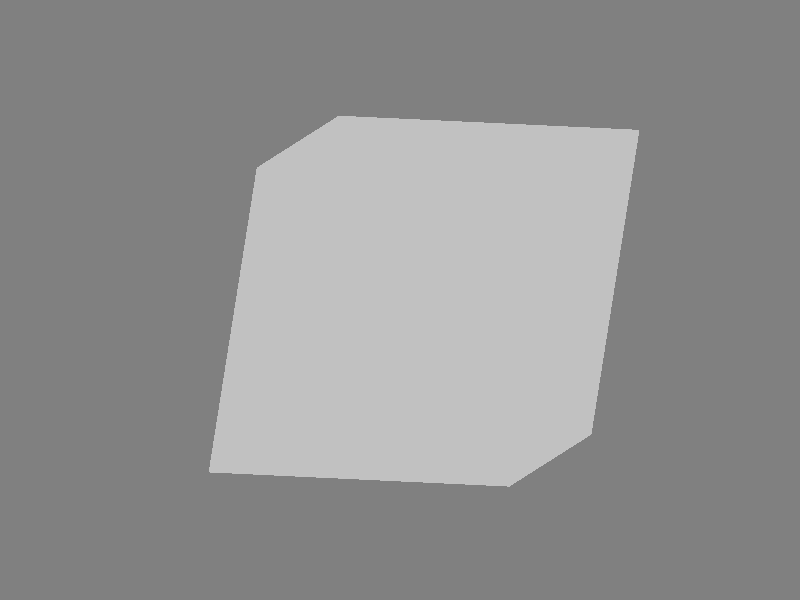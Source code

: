 #include "colors.inc"
#include "shapes.inc"
#include "textures.inc"
#include "glass.inc"

global_settings {
    assumed_gamma 2.2
    max_trace_level 5

    photons {
        count 20000
    }
}

#declare LIGHT_FADING_DIST = 20.0;

background { Gray50 }

light_source {
    < 50,  0, 0> color Gray60
    fade_distance LIGHT_FADING_DIST fade_power 2

    photons {
        reflection off
        refraction on
    }
}

light_source {
    < 40, 20, 20> color Gray60
    fade_distance LIGHT_FADING_DIST fade_power 2

    photons {
        reflection off
        refraction on
    }
}

light_source {
    < 40, -20, 20> color Gray60
    fade_distance LIGHT_FADING_DIST fade_power 2

    photons {
        reflection off
        refraction on
    }
}

light_source {
    < 0, 0, -40> color Gray80
    fade_distance LIGHT_FADING_DIST fade_power 2

    photons {
        reflection off
        refraction on
    }
}

plane {
    y, -30
    pigment { color Gray50 }
    finish { reflection 0.35}
}

//Place the camera
camera {
  orthographic
  sky <0,0,1>
  direction <-1,0,0>   //Don't change this  
  location  <6,2,1.5>  //Change this to move the camera to a different point
  look_at   <0.5,0.5,0.5>    //Change this to aim the camera at a different point
  right <-4/3,0,0>     //Don't change this
  angle 25
}

//Create a box that extends between the 2 specified points

#declare mycube = box {
  <0,0,0>  // one corner position <X1 Y1 Z1>
  <1,1,1>  // other corner position <X2 Y2 Z2>
  
	matrix< 1 , 0, 0,
			  0 , 1, 0,
			  0, 0.16, 1,
			  0 , 0, 0 >

	texture {

		pigment { Gray filter .98 }

		finish {
			phong 1 phong_size 0
			reflection 0.0
		}
	}

	interior {
		ior 1.0
		fade_color Gray
		fade_distance 10
		fade_power 1001
	}		

}

object { 	
	mycube 
}
sphere {
	 	 <0.391340149877,0.605695624647,0.582665288822>,0.05 texture {pigment { color Black } finish { phong 0.8 }} 
	 } 
 
sphere {
	 	 <0.158365036018,0.607619582208,0.339362815814>,0.05 texture {pigment { color Black } finish { phong 0.8 }} 
	 } 
 
sphere {
	 	 <0.867996710197,0.305189407686,0.368249152446>,0.05 texture {pigment { color Black } finish { phong 0.8 }} 
	 } 
 
sphere {
	 	 <0.403326769657,0.845702104108,0.117343650963>,0.05 texture {pigment { color Black } finish { phong 0.8 }} 
	 } 
 
sphere {
	 	 <0.309524910805,0.14883864704,0.245094971852>,0.05 texture {pigment { color Black } finish { phong 0.8 }} 
	 } 
 
sphere {
	 	 <0.821661896379,0.397736071496,0.518142717539>,0.05 texture {pigment { color Black } finish { phong 0.8 }} 
	 } 
 
sphere {
	 	 <0.516831313265,0.972149340369,0.50076471031>,0.05 texture {pigment { color Black } finish { phong 0.8 }} 
	 } 
 
sphere {
	 	 <0.642976705629,0.601990162536,0.862079807269>,0.05 texture {pigment { color Black } finish { phong 0.8 }} 
	 } 
 
sphere {
	 	 <0.158486570265,0.249447263152,0.751910177963>,0.05 texture {pigment { color Black } finish { phong 0.8 }} 
	 } 
 
sphere {
	 	 <0.124515475705,0.395630496067,0.476040401696>,0.05 texture {pigment { color Black } finish { phong 0.8 }} 
	 } 
 
sphere {
	 	 <0.151862084713,0.781920376748,0.658203970697>,0.05 texture {pigment { color Black } finish { phong 0.8 }} 
	 } 
 
sphere {
	 	 <0.44896879902,0.681548949964,0.727019540617>,0.05 texture {pigment { color Black } finish { phong 0.8 }} 
	 } 
 
sphere {
	 	 <0.633754559011,0.416431735058,0.732980565154>,0.05 texture {pigment { color Black } finish { phong 0.8 }} 
	 } 
 
sphere {
	 	 <0.587167294627,0.600434019473,0.410191401424>,0.05 texture {pigment { color Black } finish { phong 0.8 }} 
	 } 
 
sphere {
	 	 <0.205740053904,0.383300645961,0.213234071709>,0.05 texture {pigment { color Black } finish { phong 0.8 }} 
	 } 
 
sphere {
	 	 <0.905904217601,0.452295887147,0.501660296255>,0.05 texture {pigment { color Black } finish { phong 0.8 }} 
	 } 
 
sphere {
	 	 <0.554566087165,0.288021037295,0.696569923903>,0.05 texture {pigment { color Black } finish { phong 0.8 }} 
	 } 
 
sphere {
	 	 <0.269547680916,0.524651318104,0.164763066597>,0.05 texture {pigment { color Black } finish { phong 0.8 }} 
	 } 
 
sphere {
	 	 <0.756875669655,0.329726809555,0.533890314563>,0.05 texture {pigment { color Black } finish { phong 0.8 }} 
	 } 
 
sphere {
	 	 <0.555988906139,0.190837610372,0.551969406827>,0.05 texture {pigment { color Black } finish { phong 0.8 }} 
	 } 
 
sphere {
	 	 <0.586291637351,0.623874195453,0.469514269932>,0.05 texture {pigment { color Black } finish { phong 0.8 }} 
	 } 
 
sphere {
	 	 <0.228037071046,0.282416454082,0.842626809217>,0.05 texture {pigment { color Black } finish { phong 0.8 }} 
	 } 
 
sphere {
	 	 <0.448984316453,0.231476166405,0.189457578352>,0.05 texture {pigment { color Black } finish { phong 0.8 }} 
	 } 
 
sphere {
	 	 <0.110753629709,0.321289191045,0.814599396748>,0.05 texture {pigment { color Black } finish { phong 0.8 }} 
	 } 
 
sphere {
	 	 <0.566085866473,0.280027451039,0.66686881566>,0.05 texture {pigment { color Black } finish { phong 0.8 }} 
	 } 
 
sphere {
	 	 <0.316469260147,0.810625876005,0.847932132263>,0.05 texture {pigment { color Black } finish { phong 0.8 }} 
	 } 
 
sphere {
	 	 <0.757068755276,0.459148100612,0.717900200249>,0.05 texture {pigment { color Black } finish { phong 0.8 }} 
	 } 
 
sphere {
	 	 <0.702359265821,0.13348053063,0.190738374979>,0.05 texture {pigment { color Black } finish { phong 0.8 }} 
	 } 
 
sphere {
	 	 <0.145016118237,0.770980585213,0.796848503028>,0.05 texture {pigment { color Black } finish { phong 0.8 }} 
	 } 
 
sphere {
	 	 <0.260887452666,0.239836017963,0.261622745841>,0.05 texture {pigment { color Black } finish { phong 0.8 }} 
	 } 
 
sphere {
	 	 <0.731585473112,0.587497449794,0.400484456411>,0.05 texture {pigment { color Black } finish { phong 0.8 }} 
	 } 
 
sphere {
	 	 <0.514110850249,0.814378588874,0.875795313475>,0.05 texture {pigment { color Black } finish { phong 0.8 }} 
	 } 
 
sphere {
	 	 <0.730608653859,0.598581943897,0.620623550156>,0.05 texture {pigment { color Black } finish { phong 0.8 }} 
	 } 
 
sphere {
	 	 <0.131203815355,0.708310650005,0.436631403601>,0.05 texture {pigment { color Black } finish { phong 0.8 }} 
	 } 
 
sphere {
	 	 <0.870257776271,0.467461187586,0.223344903908>,0.05 texture {pigment { color Black } finish { phong 0.8 }} 
	 } 
 
sphere {
	 	 <0.335082231302,0.266331670904,0.627171965615>,0.05 texture {pigment { color Black } finish { phong 0.8 }} 
	 } 
 
sphere {
	 	 <0.837372074807,0.817580110313,0.709126628068>,0.05 texture {pigment { color Black } finish { phong 0.8 }} 
	 } 
 
sphere {
	 	 <0.133809048008,0.24997156936,0.654187221217>,0.05 texture {pigment { color Black } finish { phong 0.8 }} 
	 } 
 
sphere {
	 	 <0.644907788566,0.625857995731,0.575601097917>,0.05 texture {pigment { color Black } finish { phong 0.8 }} 
	 } 
 
sphere {
	 	 <0.47977032561,0.606834971288,0.332865583091>,0.05 texture {pigment { color Black } finish { phong 0.8 }} 
	 } 
 
sphere {
	 	 <0.538576698475,0.516119480362,0.852301595601>,0.05 texture {pigment { color Black } finish { phong 0.8 }} 
	 } 
 
sphere {
	 	 <0.811363531542,0.925292317083,0.233543049664>,0.05 texture {pigment { color Black } finish { phong 0.8 }} 
	 } 
 
sphere {
	 	 <0.553672973433,0.754911513303,0.420491140853>,0.05 texture {pigment { color Black } finish { phong 0.8 }} 
	 } 
 
sphere {
	 	 <0.604461400409,0.179905155126,0.658998351729>,0.05 texture {pigment { color Black } finish { phong 0.8 }} 
	 } 
 
sphere {
	 	 <0.651188598023,1.0210720443,0.798528799072>,0.05 texture {pigment { color Black } finish { phong 0.8 }} 
	 } 
 
sphere {
	 	 <0.132448430294,0.934129452628,0.575503155788>,0.05 texture {pigment { color Black } finish { phong 0.8 }} 
	 } 
 
sphere {
	 	 <0.796156925944,0.633093101636,0.500947317411>,0.05 texture {pigment { color Black } finish { phong 0.8 }} 
	 } 
 
sphere {
	 	 <0.825923198268,0.77115094622,0.128484045926>,0.05 texture {pigment { color Black } finish { phong 0.8 }} 
	 } 
 
sphere {
	 	 <0.614996623089,0.618114027698,0.421972459416>,0.05 texture {pigment { color Black } finish { phong 0.8 }} 
	 } 
 
sphere {
	 	 <0.165015016331,0.687888949832,0.679716864514>,0.05 texture {pigment { color Black } finish { phong 0.8 }} 
	 } 
 
sphere {
	 	 <0.298504328958,0.676383060443,0.522140531736>,0.05 texture {pigment { color Black } finish { phong 0.8 }} 
	 } 
 
sphere {
	 	 <0.525867557214,0.631629807345,0.249562923476>,0.05 texture {pigment { color Black } finish { phong 0.8 }} 
	 } 
 
sphere {
	 	 <0.772623575404,0.226406940877,0.267935586762>,0.05 texture {pigment { color Black } finish { phong 0.8 }} 
	 } 
 
sphere {
	 	 <0.857680614974,0.702599972732,0.430477014756>,0.05 texture {pigment { color Black } finish { phong 0.8 }} 
	 } 
 
sphere {
	 	 <0.363989340635,0.948547759614,0.385936410687>,0.05 texture {pigment { color Black } finish { phong 0.8 }} 
	 } 
 
sphere {
	 	 <0.230066683152,0.3883483412,0.880452965601>,0.05 texture {pigment { color Black } finish { phong 0.8 }} 
	 } 
 
sphere {
	 	 <0.479733301692,0.418346677159,0.179498590929>,0.05 texture {pigment { color Black } finish { phong 0.8 }} 
	 } 
 
sphere {
	 	 <0.647658133199,0.734193325516,0.526987833>,0.05 texture {pigment { color Black } finish { phong 0.8 }} 
	 } 
 
sphere {
	 	 <0.457335728457,0.799815924468,0.716779300034>,0.05 texture {pigment { color Black } finish { phong 0.8 }} 
	 } 
 
sphere {
	 	 <0.391045439849,0.423901879062,0.604436499482>,0.05 texture {pigment { color Black } finish { phong 0.8 }} 
	 } 
 
